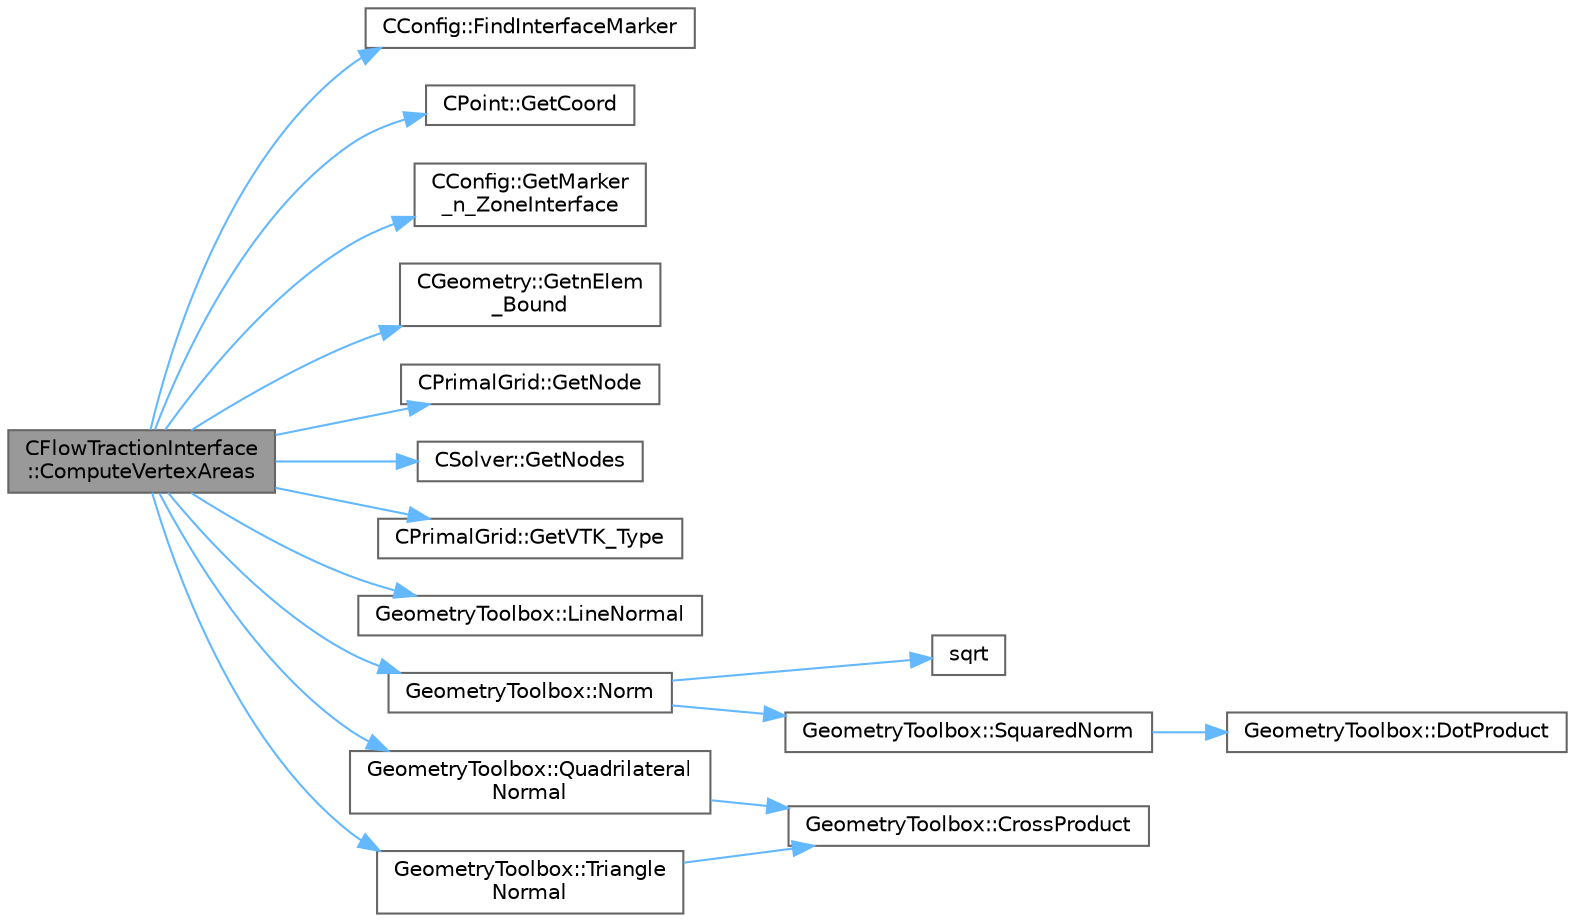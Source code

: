 digraph "CFlowTractionInterface::ComputeVertexAreas"
{
 // LATEX_PDF_SIZE
  bgcolor="transparent";
  edge [fontname=Helvetica,fontsize=10,labelfontname=Helvetica,labelfontsize=10];
  node [fontname=Helvetica,fontsize=10,shape=box,height=0.2,width=0.4];
  rankdir="LR";
  Node1 [id="Node000001",label="CFlowTractionInterface\l::ComputeVertexAreas",height=0.2,width=0.4,color="gray40", fillcolor="grey60", style="filled", fontcolor="black",tooltip="Computes vertex areas (FEA side) for when tractions need to be integrated."];
  Node1 -> Node2 [id="edge1_Node000001_Node000002",color="steelblue1",style="solid",tooltip=" "];
  Node2 [id="Node000002",label="CConfig::FindInterfaceMarker",height=0.2,width=0.4,color="grey40", fillcolor="white", style="filled",URL="$classCConfig.html#a662505c242a7c84016e6f58467501908",tooltip="Find the marker index (if any) that is part of a given interface pair."];
  Node1 -> Node3 [id="edge2_Node000001_Node000003",color="steelblue1",style="solid",tooltip=" "];
  Node3 [id="Node000003",label="CPoint::GetCoord",height=0.2,width=0.4,color="grey40", fillcolor="white", style="filled",URL="$classCPoint.html#ab16c29dd03911529cd73bf467c313179",tooltip="Get the coordinates dor the control volume."];
  Node1 -> Node4 [id="edge3_Node000001_Node000004",color="steelblue1",style="solid",tooltip=" "];
  Node4 [id="Node000004",label="CConfig::GetMarker\l_n_ZoneInterface",height=0.2,width=0.4,color="grey40", fillcolor="white", style="filled",URL="$classCConfig.html#a7b750ac75536d32d586928e11ba14277",tooltip="Get the number of FSI interface markers val_marker."];
  Node1 -> Node5 [id="edge4_Node000001_Node000005",color="steelblue1",style="solid",tooltip=" "];
  Node5 [id="Node000005",label="CGeometry::GetnElem\l_Bound",height=0.2,width=0.4,color="grey40", fillcolor="white", style="filled",URL="$classCGeometry.html#a99963e6bd2e4a26d4562f7ea5e8b8873",tooltip="Get the number of boundary elements."];
  Node1 -> Node6 [id="edge5_Node000001_Node000006",color="steelblue1",style="solid",tooltip=" "];
  Node6 [id="Node000006",label="CPrimalGrid::GetNode",height=0.2,width=0.4,color="grey40", fillcolor="white", style="filled",URL="$classCPrimalGrid.html#a6353b89f5a8a3948cd475da6152bf077",tooltip="Get the nodes shared by the primal grid element."];
  Node1 -> Node7 [id="edge6_Node000001_Node000007",color="steelblue1",style="solid",tooltip=" "];
  Node7 [id="Node000007",label="CSolver::GetNodes",height=0.2,width=0.4,color="grey40", fillcolor="white", style="filled",URL="$classCSolver.html#adb28ae3845a6b61cf764a8e9fe4b794e",tooltip="Allow outside access to the nodes of the solver, containing conservatives, primitives,..."];
  Node1 -> Node8 [id="edge7_Node000001_Node000008",color="steelblue1",style="solid",tooltip=" "];
  Node8 [id="Node000008",label="CPrimalGrid::GetVTK_Type",height=0.2,width=0.4,color="grey40", fillcolor="white", style="filled",URL="$classCPrimalGrid.html#ad506ad8f97dd70d71c1ee6f407df4cf5",tooltip="Get VTK type."];
  Node1 -> Node9 [id="edge8_Node000001_Node000009",color="steelblue1",style="solid",tooltip=" "];
  Node9 [id="Node000009",label="GeometryToolbox::LineNormal",height=0.2,width=0.4,color="grey40", fillcolor="white", style="filled",URL="$group__GeometryToolbox.html#ga7079d2492b2934b5a8044b6576d35125",tooltip="Set U as the normal to a 2D line defined by coords[iPoint][iDim]."];
  Node1 -> Node10 [id="edge9_Node000001_Node000010",color="steelblue1",style="solid",tooltip=" "];
  Node10 [id="Node000010",label="GeometryToolbox::Norm",height=0.2,width=0.4,color="grey40", fillcolor="white", style="filled",URL="$group__GeometryToolbox.html#gad8b24e50333c9a8378f7abf18222f36a",tooltip=" "];
  Node10 -> Node11 [id="edge10_Node000010_Node000011",color="steelblue1",style="solid",tooltip=" "];
  Node11 [id="Node000011",label="sqrt",height=0.2,width=0.4,color="grey40", fillcolor="white", style="filled",URL="$group__SIMD.html#ga54a1925ab40fb4249ea255072520de35",tooltip=" "];
  Node10 -> Node12 [id="edge11_Node000010_Node000012",color="steelblue1",style="solid",tooltip=" "];
  Node12 [id="Node000012",label="GeometryToolbox::SquaredNorm",height=0.2,width=0.4,color="grey40", fillcolor="white", style="filled",URL="$group__GeometryToolbox.html#ga98c9b9314cc6352c9bba49b8cfb4b056",tooltip=" "];
  Node12 -> Node13 [id="edge12_Node000012_Node000013",color="steelblue1",style="solid",tooltip=" "];
  Node13 [id="Node000013",label="GeometryToolbox::DotProduct",height=0.2,width=0.4,color="grey40", fillcolor="white", style="filled",URL="$group__GeometryToolbox.html#ga7ec3e1e20fab73dbf0159fe38492cc89",tooltip=" "];
  Node1 -> Node14 [id="edge13_Node000001_Node000014",color="steelblue1",style="solid",tooltip=" "];
  Node14 [id="Node000014",label="GeometryToolbox::Quadrilateral\lNormal",height=0.2,width=0.4,color="grey40", fillcolor="white", style="filled",URL="$group__GeometryToolbox.html#ga33b6625a765eb24f27428949e1b1433e",tooltip="Normal vector of a quadrilateral, cross product of the two diagonals."];
  Node14 -> Node15 [id="edge14_Node000014_Node000015",color="steelblue1",style="solid",tooltip=" "];
  Node15 [id="Node000015",label="GeometryToolbox::CrossProduct",height=0.2,width=0.4,color="grey40", fillcolor="white", style="filled",URL="$group__GeometryToolbox.html#ga26f2f767e60f046c51299f6236f84ffe",tooltip="c = a x b"];
  Node1 -> Node16 [id="edge15_Node000001_Node000016",color="steelblue1",style="solid",tooltip=" "];
  Node16 [id="Node000016",label="GeometryToolbox::Triangle\lNormal",height=0.2,width=0.4,color="grey40", fillcolor="white", style="filled",URL="$group__GeometryToolbox.html#gaaf49b2060e8b62e065637f257283d132",tooltip="Normal vector of a triangle, cross product of two sides."];
  Node16 -> Node15 [id="edge16_Node000016_Node000015",color="steelblue1",style="solid",tooltip=" "];
}
